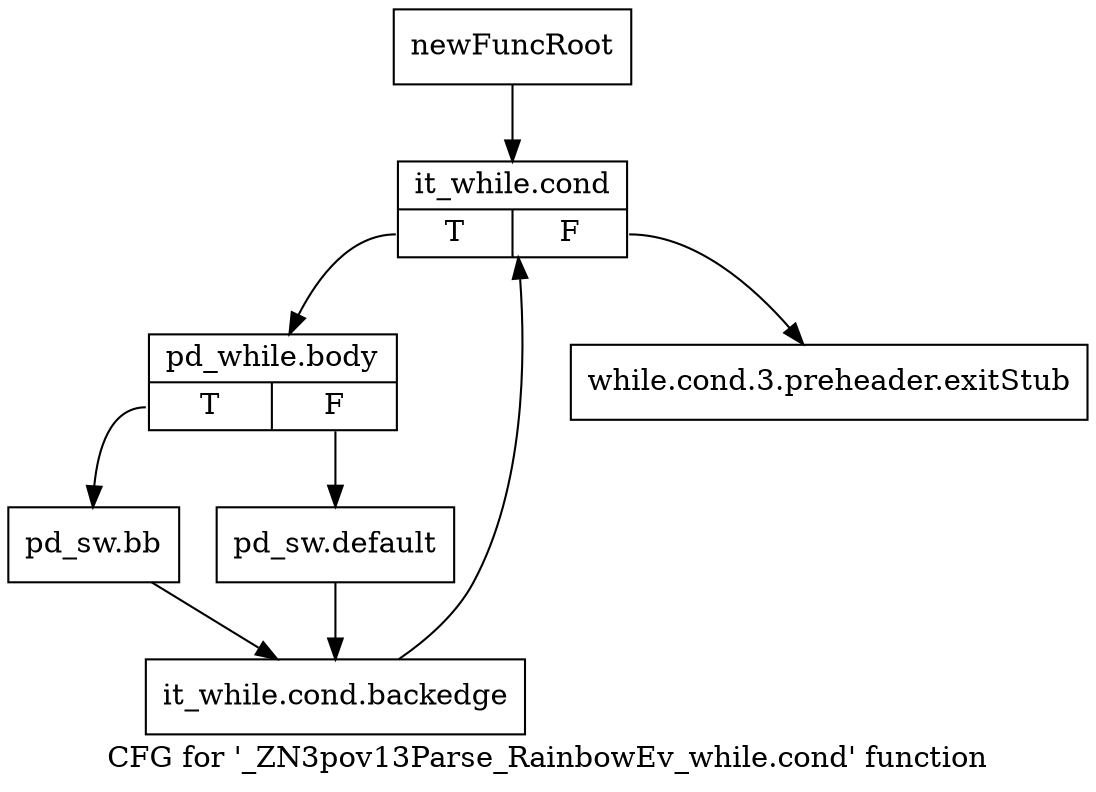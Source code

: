 digraph "CFG for '_ZN3pov13Parse_RainbowEv_while.cond' function" {
	label="CFG for '_ZN3pov13Parse_RainbowEv_while.cond' function";

	Node0x2883730 [shape=record,label="{newFuncRoot}"];
	Node0x2883730 -> Node0x2888e40;
	Node0x2888df0 [shape=record,label="{while.cond.3.preheader.exitStub}"];
	Node0x2888e40 [shape=record,label="{it_while.cond|{<s0>T|<s1>F}}"];
	Node0x2888e40:s0 -> Node0x2888e90;
	Node0x2888e40:s1 -> Node0x2888df0;
	Node0x2888e90 [shape=record,label="{pd_while.body|{<s0>T|<s1>F}}"];
	Node0x2888e90:s0 -> Node0x2888f30;
	Node0x2888e90:s1 -> Node0x2888ee0;
	Node0x2888ee0 [shape=record,label="{pd_sw.default}"];
	Node0x2888ee0 -> Node0x2888f80;
	Node0x2888f30 [shape=record,label="{pd_sw.bb}"];
	Node0x2888f30 -> Node0x2888f80;
	Node0x2888f80 [shape=record,label="{it_while.cond.backedge}"];
	Node0x2888f80 -> Node0x2888e40;
}
